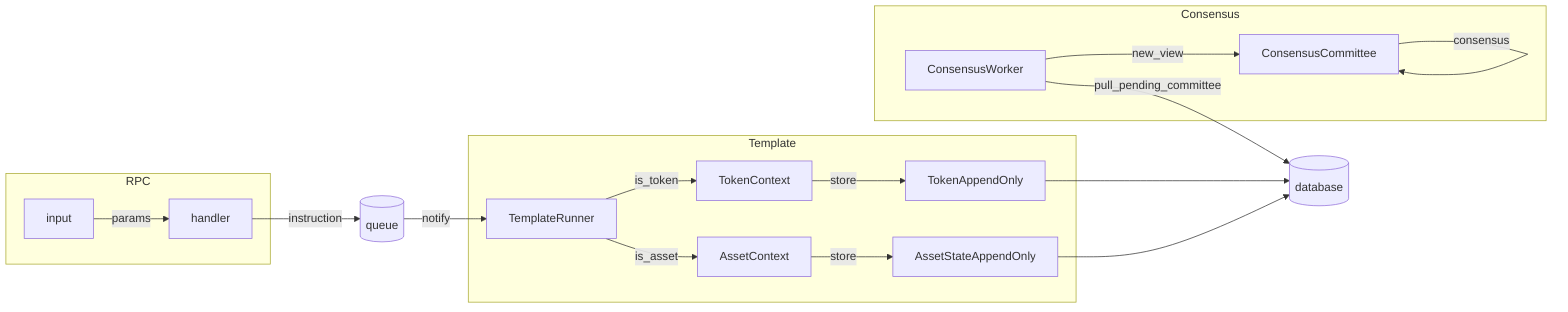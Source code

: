 flowchart LR
    subgraph RPC
    input --params--> handler
    end
    queue[(queue)]
    handler --instruction--> queue
    queue --notify--> TemplateRunner
    subgraph Template
    TemplateRunner --is_token--> TokenContext
    TokenContext --store--> TokenAppendOnly
    TemplateRunner --is_asset--> AssetContext
    AssetContext --store--> AssetStateAppendOnly
    end
    db[(database)]
    TokenAppendOnly --> db
    AssetStateAppendOnly --> db
    ConsensusWorker --pull_pending_committee--> db
    subgraph Consensus
    ConsensusWorker --new_view--> ConsensusCommittee
    ConsensusCommittee --consensus--> ConsensusCommittee
    end